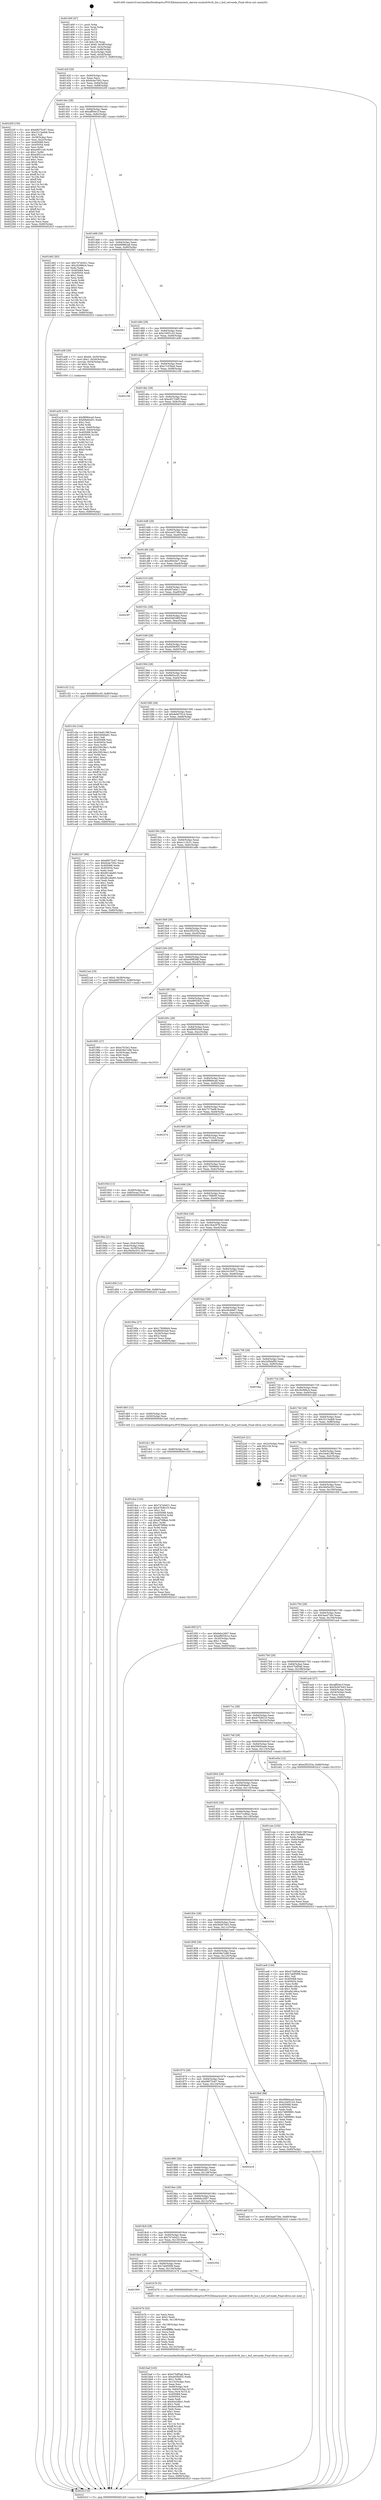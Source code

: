 digraph "0x401400" {
  label = "0x401400 (/mnt/c/Users/mathe/Desktop/tcc/POCII/binaries/extr_darwin-xnubsdvfsvfs_bio.c_buf_setvnode_Final-ollvm.out::main(0))"
  labelloc = "t"
  node[shape=record]

  Entry [label="",width=0.3,height=0.3,shape=circle,fillcolor=black,style=filled]
  "0x40142f" [label="{
     0x40142f [29]\l
     | [instrs]\l
     &nbsp;&nbsp;0x40142f \<+3\>: mov -0x80(%rbp),%eax\l
     &nbsp;&nbsp;0x401432 \<+2\>: mov %eax,%ecx\l
     &nbsp;&nbsp;0x401434 \<+6\>: sub $0x9cde7002,%ecx\l
     &nbsp;&nbsp;0x40143a \<+6\>: mov %eax,-0x84(%rbp)\l
     &nbsp;&nbsp;0x401440 \<+6\>: mov %ecx,-0x88(%rbp)\l
     &nbsp;&nbsp;0x401446 \<+6\>: je 000000000040220f \<main+0xe0f\>\l
  }"]
  "0x40220f" [label="{
     0x40220f [150]\l
     | [instrs]\l
     &nbsp;&nbsp;0x40220f \<+5\>: mov $0x68075c67,%eax\l
     &nbsp;&nbsp;0x402214 \<+5\>: mov $0x3213a4b8,%ecx\l
     &nbsp;&nbsp;0x402219 \<+2\>: mov $0x1,%dl\l
     &nbsp;&nbsp;0x40221b \<+3\>: mov -0x38(%rbp),%esi\l
     &nbsp;&nbsp;0x40221e \<+3\>: mov %esi,-0x2c(%rbp)\l
     &nbsp;&nbsp;0x402221 \<+7\>: mov 0x405068,%esi\l
     &nbsp;&nbsp;0x402228 \<+7\>: mov 0x405054,%edi\l
     &nbsp;&nbsp;0x40222f \<+3\>: mov %esi,%r8d\l
     &nbsp;&nbsp;0x402232 \<+7\>: add $0xa4f51ccb,%r8d\l
     &nbsp;&nbsp;0x402239 \<+4\>: sub $0x1,%r8d\l
     &nbsp;&nbsp;0x40223d \<+7\>: sub $0xa4f51ccb,%r8d\l
     &nbsp;&nbsp;0x402244 \<+4\>: imul %r8d,%esi\l
     &nbsp;&nbsp;0x402248 \<+3\>: and $0x1,%esi\l
     &nbsp;&nbsp;0x40224b \<+3\>: cmp $0x0,%esi\l
     &nbsp;&nbsp;0x40224e \<+4\>: sete %r9b\l
     &nbsp;&nbsp;0x402252 \<+3\>: cmp $0xa,%edi\l
     &nbsp;&nbsp;0x402255 \<+4\>: setl %r10b\l
     &nbsp;&nbsp;0x402259 \<+3\>: mov %r9b,%r11b\l
     &nbsp;&nbsp;0x40225c \<+4\>: xor $0xff,%r11b\l
     &nbsp;&nbsp;0x402260 \<+3\>: mov %r10b,%bl\l
     &nbsp;&nbsp;0x402263 \<+3\>: xor $0xff,%bl\l
     &nbsp;&nbsp;0x402266 \<+3\>: xor $0x0,%dl\l
     &nbsp;&nbsp;0x402269 \<+3\>: mov %r11b,%r14b\l
     &nbsp;&nbsp;0x40226c \<+4\>: and $0x0,%r14b\l
     &nbsp;&nbsp;0x402270 \<+3\>: and %dl,%r9b\l
     &nbsp;&nbsp;0x402273 \<+3\>: mov %bl,%r15b\l
     &nbsp;&nbsp;0x402276 \<+4\>: and $0x0,%r15b\l
     &nbsp;&nbsp;0x40227a \<+3\>: and %dl,%r10b\l
     &nbsp;&nbsp;0x40227d \<+3\>: or %r9b,%r14b\l
     &nbsp;&nbsp;0x402280 \<+3\>: or %r10b,%r15b\l
     &nbsp;&nbsp;0x402283 \<+3\>: xor %r15b,%r14b\l
     &nbsp;&nbsp;0x402286 \<+3\>: or %bl,%r11b\l
     &nbsp;&nbsp;0x402289 \<+4\>: xor $0xff,%r11b\l
     &nbsp;&nbsp;0x40228d \<+3\>: or $0x0,%dl\l
     &nbsp;&nbsp;0x402290 \<+3\>: and %dl,%r11b\l
     &nbsp;&nbsp;0x402293 \<+3\>: or %r11b,%r14b\l
     &nbsp;&nbsp;0x402296 \<+4\>: test $0x1,%r14b\l
     &nbsp;&nbsp;0x40229a \<+3\>: cmovne %ecx,%eax\l
     &nbsp;&nbsp;0x40229d \<+3\>: mov %eax,-0x80(%rbp)\l
     &nbsp;&nbsp;0x4022a0 \<+5\>: jmp 000000000040241f \<main+0x101f\>\l
  }"]
  "0x40144c" [label="{
     0x40144c [28]\l
     | [instrs]\l
     &nbsp;&nbsp;0x40144c \<+5\>: jmp 0000000000401451 \<main+0x51\>\l
     &nbsp;&nbsp;0x401451 \<+6\>: mov -0x84(%rbp),%eax\l
     &nbsp;&nbsp;0x401457 \<+5\>: sub $0xaff50e1f,%eax\l
     &nbsp;&nbsp;0x40145c \<+6\>: mov %eax,-0x8c(%rbp)\l
     &nbsp;&nbsp;0x401462 \<+6\>: je 0000000000401d62 \<main+0x962\>\l
  }"]
  Exit [label="",width=0.3,height=0.3,shape=circle,fillcolor=black,style=filled,peripheries=2]
  "0x401d62" [label="{
     0x401d62 [83]\l
     | [instrs]\l
     &nbsp;&nbsp;0x401d62 \<+5\>: mov $0x747e0421,%eax\l
     &nbsp;&nbsp;0x401d67 \<+5\>: mov $0x2fc996c4,%ecx\l
     &nbsp;&nbsp;0x401d6c \<+2\>: xor %edx,%edx\l
     &nbsp;&nbsp;0x401d6e \<+7\>: mov 0x405068,%esi\l
     &nbsp;&nbsp;0x401d75 \<+7\>: mov 0x405054,%edi\l
     &nbsp;&nbsp;0x401d7c \<+3\>: sub $0x1,%edx\l
     &nbsp;&nbsp;0x401d7f \<+3\>: mov %esi,%r8d\l
     &nbsp;&nbsp;0x401d82 \<+3\>: add %edx,%r8d\l
     &nbsp;&nbsp;0x401d85 \<+4\>: imul %r8d,%esi\l
     &nbsp;&nbsp;0x401d89 \<+3\>: and $0x1,%esi\l
     &nbsp;&nbsp;0x401d8c \<+3\>: cmp $0x0,%esi\l
     &nbsp;&nbsp;0x401d8f \<+4\>: sete %r9b\l
     &nbsp;&nbsp;0x401d93 \<+3\>: cmp $0xa,%edi\l
     &nbsp;&nbsp;0x401d96 \<+4\>: setl %r10b\l
     &nbsp;&nbsp;0x401d9a \<+3\>: mov %r9b,%r11b\l
     &nbsp;&nbsp;0x401d9d \<+3\>: and %r10b,%r11b\l
     &nbsp;&nbsp;0x401da0 \<+3\>: xor %r10b,%r9b\l
     &nbsp;&nbsp;0x401da3 \<+3\>: or %r9b,%r11b\l
     &nbsp;&nbsp;0x401da6 \<+4\>: test $0x1,%r11b\l
     &nbsp;&nbsp;0x401daa \<+3\>: cmovne %ecx,%eax\l
     &nbsp;&nbsp;0x401dad \<+3\>: mov %eax,-0x80(%rbp)\l
     &nbsp;&nbsp;0x401db0 \<+5\>: jmp 000000000040241f \<main+0x101f\>\l
  }"]
  "0x401468" [label="{
     0x401468 [28]\l
     | [instrs]\l
     &nbsp;&nbsp;0x401468 \<+5\>: jmp 000000000040146d \<main+0x6d\>\l
     &nbsp;&nbsp;0x40146d \<+6\>: mov -0x84(%rbp),%eax\l
     &nbsp;&nbsp;0x401473 \<+5\>: sub $0xb6986ca8,%eax\l
     &nbsp;&nbsp;0x401478 \<+6\>: mov %eax,-0x90(%rbp)\l
     &nbsp;&nbsp;0x40147e \<+6\>: je 00000000004020b1 \<main+0xcb1\>\l
  }"]
  "0x401dca" [label="{
     0x401dca [144]\l
     | [instrs]\l
     &nbsp;&nbsp;0x401dca \<+5\>: mov $0x747e0421,%esi\l
     &nbsp;&nbsp;0x401dcf \<+5\>: mov $0x47f28210,%eax\l
     &nbsp;&nbsp;0x401dd4 \<+2\>: mov $0x1,%cl\l
     &nbsp;&nbsp;0x401dd6 \<+7\>: mov 0x405068,%edx\l
     &nbsp;&nbsp;0x401ddd \<+8\>: mov 0x405054,%r8d\l
     &nbsp;&nbsp;0x401de5 \<+3\>: mov %edx,%r9d\l
     &nbsp;&nbsp;0x401de8 \<+7\>: sub $0x4f76f8eb,%r9d\l
     &nbsp;&nbsp;0x401def \<+4\>: sub $0x1,%r9d\l
     &nbsp;&nbsp;0x401df3 \<+7\>: add $0x4f76f8eb,%r9d\l
     &nbsp;&nbsp;0x401dfa \<+4\>: imul %r9d,%edx\l
     &nbsp;&nbsp;0x401dfe \<+3\>: and $0x1,%edx\l
     &nbsp;&nbsp;0x401e01 \<+3\>: cmp $0x0,%edx\l
     &nbsp;&nbsp;0x401e04 \<+4\>: sete %r10b\l
     &nbsp;&nbsp;0x401e08 \<+4\>: cmp $0xa,%r8d\l
     &nbsp;&nbsp;0x401e0c \<+4\>: setl %r11b\l
     &nbsp;&nbsp;0x401e10 \<+3\>: mov %r10b,%bl\l
     &nbsp;&nbsp;0x401e13 \<+3\>: xor $0xff,%bl\l
     &nbsp;&nbsp;0x401e16 \<+3\>: mov %r11b,%r14b\l
     &nbsp;&nbsp;0x401e19 \<+4\>: xor $0xff,%r14b\l
     &nbsp;&nbsp;0x401e1d \<+3\>: xor $0x1,%cl\l
     &nbsp;&nbsp;0x401e20 \<+3\>: mov %bl,%r15b\l
     &nbsp;&nbsp;0x401e23 \<+4\>: and $0xff,%r15b\l
     &nbsp;&nbsp;0x401e27 \<+3\>: and %cl,%r10b\l
     &nbsp;&nbsp;0x401e2a \<+3\>: mov %r14b,%r12b\l
     &nbsp;&nbsp;0x401e2d \<+4\>: and $0xff,%r12b\l
     &nbsp;&nbsp;0x401e31 \<+3\>: and %cl,%r11b\l
     &nbsp;&nbsp;0x401e34 \<+3\>: or %r10b,%r15b\l
     &nbsp;&nbsp;0x401e37 \<+3\>: or %r11b,%r12b\l
     &nbsp;&nbsp;0x401e3a \<+3\>: xor %r12b,%r15b\l
     &nbsp;&nbsp;0x401e3d \<+3\>: or %r14b,%bl\l
     &nbsp;&nbsp;0x401e40 \<+3\>: xor $0xff,%bl\l
     &nbsp;&nbsp;0x401e43 \<+3\>: or $0x1,%cl\l
     &nbsp;&nbsp;0x401e46 \<+2\>: and %cl,%bl\l
     &nbsp;&nbsp;0x401e48 \<+3\>: or %bl,%r15b\l
     &nbsp;&nbsp;0x401e4b \<+4\>: test $0x1,%r15b\l
     &nbsp;&nbsp;0x401e4f \<+3\>: cmovne %eax,%esi\l
     &nbsp;&nbsp;0x401e52 \<+3\>: mov %esi,-0x80(%rbp)\l
     &nbsp;&nbsp;0x401e55 \<+5\>: jmp 000000000040241f \<main+0x101f\>\l
  }"]
  "0x4020b1" [label="{
     0x4020b1\l
  }", style=dashed]
  "0x401484" [label="{
     0x401484 [28]\l
     | [instrs]\l
     &nbsp;&nbsp;0x401484 \<+5\>: jmp 0000000000401489 \<main+0x89\>\l
     &nbsp;&nbsp;0x401489 \<+6\>: mov -0x84(%rbp),%eax\l
     &nbsp;&nbsp;0x40148f \<+5\>: sub $0xc3405142,%eax\l
     &nbsp;&nbsp;0x401494 \<+6\>: mov %eax,-0x94(%rbp)\l
     &nbsp;&nbsp;0x40149a \<+6\>: je 0000000000401a08 \<main+0x608\>\l
  }"]
  "0x401dc1" [label="{
     0x401dc1 [9]\l
     | [instrs]\l
     &nbsp;&nbsp;0x401dc1 \<+4\>: mov -0x60(%rbp),%rdi\l
     &nbsp;&nbsp;0x401dc5 \<+5\>: call 0000000000401030 \<free@plt\>\l
     | [calls]\l
     &nbsp;&nbsp;0x401030 \{1\} (unknown)\l
  }"]
  "0x401a08" [label="{
     0x401a08 [30]\l
     | [instrs]\l
     &nbsp;&nbsp;0x401a08 \<+7\>: movl $0x64,-0x50(%rbp)\l
     &nbsp;&nbsp;0x401a0f \<+7\>: movl $0x1,-0x54(%rbp)\l
     &nbsp;&nbsp;0x401a16 \<+4\>: movslq -0x54(%rbp),%rax\l
     &nbsp;&nbsp;0x401a1a \<+4\>: shl $0x2,%rax\l
     &nbsp;&nbsp;0x401a1e \<+3\>: mov %rax,%rdi\l
     &nbsp;&nbsp;0x401a21 \<+5\>: call 0000000000401050 \<malloc@plt\>\l
     | [calls]\l
     &nbsp;&nbsp;0x401050 \{1\} (unknown)\l
  }"]
  "0x4014a0" [label="{
     0x4014a0 [28]\l
     | [instrs]\l
     &nbsp;&nbsp;0x4014a0 \<+5\>: jmp 00000000004014a5 \<main+0xa5\>\l
     &nbsp;&nbsp;0x4014a5 \<+6\>: mov -0x84(%rbp),%eax\l
     &nbsp;&nbsp;0x4014ab \<+5\>: sub $0xc7c53ba0,%eax\l
     &nbsp;&nbsp;0x4014b0 \<+6\>: mov %eax,-0x98(%rbp)\l
     &nbsp;&nbsp;0x4014b6 \<+6\>: je 0000000000402109 \<main+0xd09\>\l
  }"]
  "0x401baf" [label="{
     0x401baf [163]\l
     | [instrs]\l
     &nbsp;&nbsp;0x401baf \<+5\>: mov $0x475df5a6,%ecx\l
     &nbsp;&nbsp;0x401bb4 \<+5\>: mov $0xd458cf55,%edx\l
     &nbsp;&nbsp;0x401bb9 \<+3\>: mov $0x1,%r8b\l
     &nbsp;&nbsp;0x401bbc \<+6\>: mov -0x13c(%rbp),%esi\l
     &nbsp;&nbsp;0x401bc2 \<+3\>: imul %eax,%esi\l
     &nbsp;&nbsp;0x401bc5 \<+4\>: mov -0x60(%rbp),%r9\l
     &nbsp;&nbsp;0x401bc9 \<+4\>: movslq -0x64(%rbp),%r10\l
     &nbsp;&nbsp;0x401bcd \<+4\>: mov %esi,(%r9,%r10,4)\l
     &nbsp;&nbsp;0x401bd1 \<+7\>: mov 0x405068,%eax\l
     &nbsp;&nbsp;0x401bd8 \<+7\>: mov 0x405054,%esi\l
     &nbsp;&nbsp;0x401bdf \<+2\>: mov %eax,%edi\l
     &nbsp;&nbsp;0x401be1 \<+6\>: sub $0x9ce2d6a1,%edi\l
     &nbsp;&nbsp;0x401be7 \<+3\>: sub $0x1,%edi\l
     &nbsp;&nbsp;0x401bea \<+6\>: add $0x9ce2d6a1,%edi\l
     &nbsp;&nbsp;0x401bf0 \<+3\>: imul %edi,%eax\l
     &nbsp;&nbsp;0x401bf3 \<+3\>: and $0x1,%eax\l
     &nbsp;&nbsp;0x401bf6 \<+3\>: cmp $0x0,%eax\l
     &nbsp;&nbsp;0x401bf9 \<+4\>: sete %r11b\l
     &nbsp;&nbsp;0x401bfd \<+3\>: cmp $0xa,%esi\l
     &nbsp;&nbsp;0x401c00 \<+3\>: setl %bl\l
     &nbsp;&nbsp;0x401c03 \<+3\>: mov %r11b,%r14b\l
     &nbsp;&nbsp;0x401c06 \<+4\>: xor $0xff,%r14b\l
     &nbsp;&nbsp;0x401c0a \<+3\>: mov %bl,%r15b\l
     &nbsp;&nbsp;0x401c0d \<+4\>: xor $0xff,%r15b\l
     &nbsp;&nbsp;0x401c11 \<+4\>: xor $0x1,%r8b\l
     &nbsp;&nbsp;0x401c15 \<+3\>: mov %r14b,%r12b\l
     &nbsp;&nbsp;0x401c18 \<+4\>: and $0xff,%r12b\l
     &nbsp;&nbsp;0x401c1c \<+3\>: and %r8b,%r11b\l
     &nbsp;&nbsp;0x401c1f \<+3\>: mov %r15b,%r13b\l
     &nbsp;&nbsp;0x401c22 \<+4\>: and $0xff,%r13b\l
     &nbsp;&nbsp;0x401c26 \<+3\>: and %r8b,%bl\l
     &nbsp;&nbsp;0x401c29 \<+3\>: or %r11b,%r12b\l
     &nbsp;&nbsp;0x401c2c \<+3\>: or %bl,%r13b\l
     &nbsp;&nbsp;0x401c2f \<+3\>: xor %r13b,%r12b\l
     &nbsp;&nbsp;0x401c32 \<+3\>: or %r15b,%r14b\l
     &nbsp;&nbsp;0x401c35 \<+4\>: xor $0xff,%r14b\l
     &nbsp;&nbsp;0x401c39 \<+4\>: or $0x1,%r8b\l
     &nbsp;&nbsp;0x401c3d \<+3\>: and %r8b,%r14b\l
     &nbsp;&nbsp;0x401c40 \<+3\>: or %r14b,%r12b\l
     &nbsp;&nbsp;0x401c43 \<+4\>: test $0x1,%r12b\l
     &nbsp;&nbsp;0x401c47 \<+3\>: cmovne %edx,%ecx\l
     &nbsp;&nbsp;0x401c4a \<+3\>: mov %ecx,-0x80(%rbp)\l
     &nbsp;&nbsp;0x401c4d \<+5\>: jmp 000000000040241f \<main+0x101f\>\l
  }"]
  "0x402109" [label="{
     0x402109\l
  }", style=dashed]
  "0x4014bc" [label="{
     0x4014bc [28]\l
     | [instrs]\l
     &nbsp;&nbsp;0x4014bc \<+5\>: jmp 00000000004014c1 \<main+0xc1\>\l
     &nbsp;&nbsp;0x4014c1 \<+6\>: mov -0x84(%rbp),%eax\l
     &nbsp;&nbsp;0x4014c7 \<+5\>: sub $0xc82724f5,%eax\l
     &nbsp;&nbsp;0x4014cc \<+6\>: mov %eax,-0x9c(%rbp)\l
     &nbsp;&nbsp;0x4014d2 \<+6\>: je 0000000000401e66 \<main+0xa66\>\l
  }"]
  "0x401b7b" [label="{
     0x401b7b [52]\l
     | [instrs]\l
     &nbsp;&nbsp;0x401b7b \<+2\>: xor %ecx,%ecx\l
     &nbsp;&nbsp;0x401b7d \<+5\>: mov $0x2,%edx\l
     &nbsp;&nbsp;0x401b82 \<+6\>: mov %edx,-0x138(%rbp)\l
     &nbsp;&nbsp;0x401b88 \<+1\>: cltd\l
     &nbsp;&nbsp;0x401b89 \<+6\>: mov -0x138(%rbp),%esi\l
     &nbsp;&nbsp;0x401b8f \<+2\>: idiv %esi\l
     &nbsp;&nbsp;0x401b91 \<+6\>: imul $0xfffffffe,%edx,%edx\l
     &nbsp;&nbsp;0x401b97 \<+2\>: mov %ecx,%edi\l
     &nbsp;&nbsp;0x401b99 \<+2\>: sub %edx,%edi\l
     &nbsp;&nbsp;0x401b9b \<+2\>: mov %ecx,%edx\l
     &nbsp;&nbsp;0x401b9d \<+3\>: sub $0x1,%edx\l
     &nbsp;&nbsp;0x401ba0 \<+2\>: add %edx,%edi\l
     &nbsp;&nbsp;0x401ba2 \<+2\>: sub %edi,%ecx\l
     &nbsp;&nbsp;0x401ba4 \<+6\>: mov %ecx,-0x13c(%rbp)\l
     &nbsp;&nbsp;0x401baa \<+5\>: call 0000000000401160 \<next_i\>\l
     | [calls]\l
     &nbsp;&nbsp;0x401160 \{1\} (/mnt/c/Users/mathe/Desktop/tcc/POCII/binaries/extr_darwin-xnubsdvfsvfs_bio.c_buf_setvnode_Final-ollvm.out::next_i)\l
  }"]
  "0x401e66" [label="{
     0x401e66\l
  }", style=dashed]
  "0x4014d8" [label="{
     0x4014d8 [28]\l
     | [instrs]\l
     &nbsp;&nbsp;0x4014d8 \<+5\>: jmp 00000000004014dd \<main+0xdd\>\l
     &nbsp;&nbsp;0x4014dd \<+6\>: mov -0x84(%rbp),%eax\l
     &nbsp;&nbsp;0x4014e3 \<+5\>: sub $0xcae5736e,%eax\l
     &nbsp;&nbsp;0x4014e8 \<+6\>: mov %eax,-0xa0(%rbp)\l
     &nbsp;&nbsp;0x4014ee \<+6\>: je 0000000000401f3c \<main+0xb3c\>\l
  }"]
  "0x401900" [label="{
     0x401900\l
  }", style=dashed]
  "0x401f3c" [label="{
     0x401f3c\l
  }", style=dashed]
  "0x4014f4" [label="{
     0x4014f4 [28]\l
     | [instrs]\l
     &nbsp;&nbsp;0x4014f4 \<+5\>: jmp 00000000004014f9 \<main+0xf9\>\l
     &nbsp;&nbsp;0x4014f9 \<+6\>: mov -0x84(%rbp),%eax\l
     &nbsp;&nbsp;0x4014ff \<+5\>: sub $0xcf0d34c7,%eax\l
     &nbsp;&nbsp;0x401504 \<+6\>: mov %eax,-0xa4(%rbp)\l
     &nbsp;&nbsp;0x40150a \<+6\>: je 0000000000401eb6 \<main+0xab6\>\l
  }"]
  "0x401b76" [label="{
     0x401b76 [5]\l
     | [instrs]\l
     &nbsp;&nbsp;0x401b76 \<+5\>: call 0000000000401160 \<next_i\>\l
     | [calls]\l
     &nbsp;&nbsp;0x401160 \{1\} (/mnt/c/Users/mathe/Desktop/tcc/POCII/binaries/extr_darwin-xnubsdvfsvfs_bio.c_buf_setvnode_Final-ollvm.out::next_i)\l
  }"]
  "0x401eb6" [label="{
     0x401eb6\l
  }", style=dashed]
  "0x401510" [label="{
     0x401510 [28]\l
     | [instrs]\l
     &nbsp;&nbsp;0x401510 \<+5\>: jmp 0000000000401515 \<main+0x115\>\l
     &nbsp;&nbsp;0x401515 \<+6\>: mov -0x84(%rbp),%eax\l
     &nbsp;&nbsp;0x40151b \<+5\>: sub $0xd07a0a11,%eax\l
     &nbsp;&nbsp;0x401520 \<+6\>: mov %eax,-0xa8(%rbp)\l
     &nbsp;&nbsp;0x401526 \<+6\>: je 00000000004023f7 \<main+0xff7\>\l
  }"]
  "0x4018e4" [label="{
     0x4018e4 [28]\l
     | [instrs]\l
     &nbsp;&nbsp;0x4018e4 \<+5\>: jmp 00000000004018e9 \<main+0x4e9\>\l
     &nbsp;&nbsp;0x4018e9 \<+6\>: mov -0x84(%rbp),%eax\l
     &nbsp;&nbsp;0x4018ef \<+5\>: sub $0x7ab95f08,%eax\l
     &nbsp;&nbsp;0x4018f4 \<+6\>: mov %eax,-0x134(%rbp)\l
     &nbsp;&nbsp;0x4018fa \<+6\>: je 0000000000401b76 \<main+0x776\>\l
  }"]
  "0x4023f7" [label="{
     0x4023f7\l
  }", style=dashed]
  "0x40152c" [label="{
     0x40152c [28]\l
     | [instrs]\l
     &nbsp;&nbsp;0x40152c \<+5\>: jmp 0000000000401531 \<main+0x131\>\l
     &nbsp;&nbsp;0x401531 \<+6\>: mov -0x84(%rbp),%eax\l
     &nbsp;&nbsp;0x401537 \<+5\>: sub $0xd3d0280f,%eax\l
     &nbsp;&nbsp;0x40153c \<+6\>: mov %eax,-0xac(%rbp)\l
     &nbsp;&nbsp;0x401542 \<+6\>: je 00000000004023d8 \<main+0xfd8\>\l
  }"]
  "0x40235d" [label="{
     0x40235d\l
  }", style=dashed]
  "0x4023d8" [label="{
     0x4023d8\l
  }", style=dashed]
  "0x401548" [label="{
     0x401548 [28]\l
     | [instrs]\l
     &nbsp;&nbsp;0x401548 \<+5\>: jmp 000000000040154d \<main+0x14d\>\l
     &nbsp;&nbsp;0x40154d \<+6\>: mov -0x84(%rbp),%eax\l
     &nbsp;&nbsp;0x401553 \<+5\>: sub $0xd458cf55,%eax\l
     &nbsp;&nbsp;0x401558 \<+6\>: mov %eax,-0xb0(%rbp)\l
     &nbsp;&nbsp;0x40155e \<+6\>: je 0000000000401c52 \<main+0x852\>\l
  }"]
  "0x4018c8" [label="{
     0x4018c8 [28]\l
     | [instrs]\l
     &nbsp;&nbsp;0x4018c8 \<+5\>: jmp 00000000004018cd \<main+0x4cd\>\l
     &nbsp;&nbsp;0x4018cd \<+6\>: mov -0x84(%rbp),%eax\l
     &nbsp;&nbsp;0x4018d3 \<+5\>: sub $0x747e0421,%eax\l
     &nbsp;&nbsp;0x4018d8 \<+6\>: mov %eax,-0x130(%rbp)\l
     &nbsp;&nbsp;0x4018de \<+6\>: je 000000000040235d \<main+0xf5d\>\l
  }"]
  "0x401c52" [label="{
     0x401c52 [12]\l
     | [instrs]\l
     &nbsp;&nbsp;0x401c52 \<+7\>: movl $0xd8d5cc45,-0x80(%rbp)\l
     &nbsp;&nbsp;0x401c59 \<+5\>: jmp 000000000040241f \<main+0x101f\>\l
  }"]
  "0x401564" [label="{
     0x401564 [28]\l
     | [instrs]\l
     &nbsp;&nbsp;0x401564 \<+5\>: jmp 0000000000401569 \<main+0x169\>\l
     &nbsp;&nbsp;0x401569 \<+6\>: mov -0x84(%rbp),%eax\l
     &nbsp;&nbsp;0x40156f \<+5\>: sub $0xd8d5cc45,%eax\l
     &nbsp;&nbsp;0x401574 \<+6\>: mov %eax,-0xb4(%rbp)\l
     &nbsp;&nbsp;0x40157a \<+6\>: je 0000000000401c5e \<main+0x85e\>\l
  }"]
  "0x40197a" [label="{
     0x40197a\l
  }", style=dashed]
  "0x401c5e" [label="{
     0x401c5e [144]\l
     | [instrs]\l
     &nbsp;&nbsp;0x401c5e \<+5\>: mov $0x34e8138f,%eax\l
     &nbsp;&nbsp;0x401c63 \<+5\>: mov $0x54946a61,%ecx\l
     &nbsp;&nbsp;0x401c68 \<+2\>: mov $0x1,%dl\l
     &nbsp;&nbsp;0x401c6a \<+7\>: mov 0x405068,%esi\l
     &nbsp;&nbsp;0x401c71 \<+7\>: mov 0x405054,%edi\l
     &nbsp;&nbsp;0x401c78 \<+3\>: mov %esi,%r8d\l
     &nbsp;&nbsp;0x401c7b \<+7\>: sub $0x35819ec1,%r8d\l
     &nbsp;&nbsp;0x401c82 \<+4\>: sub $0x1,%r8d\l
     &nbsp;&nbsp;0x401c86 \<+7\>: add $0x35819ec1,%r8d\l
     &nbsp;&nbsp;0x401c8d \<+4\>: imul %r8d,%esi\l
     &nbsp;&nbsp;0x401c91 \<+3\>: and $0x1,%esi\l
     &nbsp;&nbsp;0x401c94 \<+3\>: cmp $0x0,%esi\l
     &nbsp;&nbsp;0x401c97 \<+4\>: sete %r9b\l
     &nbsp;&nbsp;0x401c9b \<+3\>: cmp $0xa,%edi\l
     &nbsp;&nbsp;0x401c9e \<+4\>: setl %r10b\l
     &nbsp;&nbsp;0x401ca2 \<+3\>: mov %r9b,%r11b\l
     &nbsp;&nbsp;0x401ca5 \<+4\>: xor $0xff,%r11b\l
     &nbsp;&nbsp;0x401ca9 \<+3\>: mov %r10b,%bl\l
     &nbsp;&nbsp;0x401cac \<+3\>: xor $0xff,%bl\l
     &nbsp;&nbsp;0x401caf \<+3\>: xor $0x1,%dl\l
     &nbsp;&nbsp;0x401cb2 \<+3\>: mov %r11b,%r14b\l
     &nbsp;&nbsp;0x401cb5 \<+4\>: and $0xff,%r14b\l
     &nbsp;&nbsp;0x401cb9 \<+3\>: and %dl,%r9b\l
     &nbsp;&nbsp;0x401cbc \<+3\>: mov %bl,%r15b\l
     &nbsp;&nbsp;0x401cbf \<+4\>: and $0xff,%r15b\l
     &nbsp;&nbsp;0x401cc3 \<+3\>: and %dl,%r10b\l
     &nbsp;&nbsp;0x401cc6 \<+3\>: or %r9b,%r14b\l
     &nbsp;&nbsp;0x401cc9 \<+3\>: or %r10b,%r15b\l
     &nbsp;&nbsp;0x401ccc \<+3\>: xor %r15b,%r14b\l
     &nbsp;&nbsp;0x401ccf \<+3\>: or %bl,%r11b\l
     &nbsp;&nbsp;0x401cd2 \<+4\>: xor $0xff,%r11b\l
     &nbsp;&nbsp;0x401cd6 \<+3\>: or $0x1,%dl\l
     &nbsp;&nbsp;0x401cd9 \<+3\>: and %dl,%r11b\l
     &nbsp;&nbsp;0x401cdc \<+3\>: or %r11b,%r14b\l
     &nbsp;&nbsp;0x401cdf \<+4\>: test $0x1,%r14b\l
     &nbsp;&nbsp;0x401ce3 \<+3\>: cmovne %ecx,%eax\l
     &nbsp;&nbsp;0x401ce6 \<+3\>: mov %eax,-0x80(%rbp)\l
     &nbsp;&nbsp;0x401ce9 \<+5\>: jmp 000000000040241f \<main+0x101f\>\l
  }"]
  "0x401580" [label="{
     0x401580 [28]\l
     | [instrs]\l
     &nbsp;&nbsp;0x401580 \<+5\>: jmp 0000000000401585 \<main+0x185\>\l
     &nbsp;&nbsp;0x401585 \<+6\>: mov -0x84(%rbp),%eax\l
     &nbsp;&nbsp;0x40158b \<+5\>: sub $0xde60781d,%eax\l
     &nbsp;&nbsp;0x401590 \<+6\>: mov %eax,-0xb8(%rbp)\l
     &nbsp;&nbsp;0x401596 \<+6\>: je 00000000004021b7 \<main+0xdb7\>\l
  }"]
  "0x4018ac" [label="{
     0x4018ac [28]\l
     | [instrs]\l
     &nbsp;&nbsp;0x4018ac \<+5\>: jmp 00000000004018b1 \<main+0x4b1\>\l
     &nbsp;&nbsp;0x4018b1 \<+6\>: mov -0x84(%rbp),%eax\l
     &nbsp;&nbsp;0x4018b7 \<+5\>: sub $0x6ebc2607,%eax\l
     &nbsp;&nbsp;0x4018bc \<+6\>: mov %eax,-0x12c(%rbp)\l
     &nbsp;&nbsp;0x4018c2 \<+6\>: je 000000000040197a \<main+0x57a\>\l
  }"]
  "0x4021b7" [label="{
     0x4021b7 [88]\l
     | [instrs]\l
     &nbsp;&nbsp;0x4021b7 \<+5\>: mov $0x68075c67,%eax\l
     &nbsp;&nbsp;0x4021bc \<+5\>: mov $0x9cde7002,%ecx\l
     &nbsp;&nbsp;0x4021c1 \<+7\>: mov 0x405068,%edx\l
     &nbsp;&nbsp;0x4021c8 \<+7\>: mov 0x405054,%esi\l
     &nbsp;&nbsp;0x4021cf \<+2\>: mov %edx,%edi\l
     &nbsp;&nbsp;0x4021d1 \<+6\>: add $0xd61abe65,%edi\l
     &nbsp;&nbsp;0x4021d7 \<+3\>: sub $0x1,%edi\l
     &nbsp;&nbsp;0x4021da \<+6\>: sub $0xd61abe65,%edi\l
     &nbsp;&nbsp;0x4021e0 \<+3\>: imul %edi,%edx\l
     &nbsp;&nbsp;0x4021e3 \<+3\>: and $0x1,%edx\l
     &nbsp;&nbsp;0x4021e6 \<+3\>: cmp $0x0,%edx\l
     &nbsp;&nbsp;0x4021e9 \<+4\>: sete %r8b\l
     &nbsp;&nbsp;0x4021ed \<+3\>: cmp $0xa,%esi\l
     &nbsp;&nbsp;0x4021f0 \<+4\>: setl %r9b\l
     &nbsp;&nbsp;0x4021f4 \<+3\>: mov %r8b,%r10b\l
     &nbsp;&nbsp;0x4021f7 \<+3\>: and %r9b,%r10b\l
     &nbsp;&nbsp;0x4021fa \<+3\>: xor %r9b,%r8b\l
     &nbsp;&nbsp;0x4021fd \<+3\>: or %r8b,%r10b\l
     &nbsp;&nbsp;0x402200 \<+4\>: test $0x1,%r10b\l
     &nbsp;&nbsp;0x402204 \<+3\>: cmovne %ecx,%eax\l
     &nbsp;&nbsp;0x402207 \<+3\>: mov %eax,-0x80(%rbp)\l
     &nbsp;&nbsp;0x40220a \<+5\>: jmp 000000000040241f \<main+0x101f\>\l
  }"]
  "0x40159c" [label="{
     0x40159c [28]\l
     | [instrs]\l
     &nbsp;&nbsp;0x40159c \<+5\>: jmp 00000000004015a1 \<main+0x1a1\>\l
     &nbsp;&nbsp;0x4015a1 \<+6\>: mov -0x84(%rbp),%eax\l
     &nbsp;&nbsp;0x4015a7 \<+5\>: sub $0xe111fc21,%eax\l
     &nbsp;&nbsp;0x4015ac \<+6\>: mov %eax,-0xbc(%rbp)\l
     &nbsp;&nbsp;0x4015b2 \<+6\>: je 0000000000401e9b \<main+0xa9b\>\l
  }"]
  "0x401abf" [label="{
     0x401abf [12]\l
     | [instrs]\l
     &nbsp;&nbsp;0x401abf \<+7\>: movl $0x3aa473dc,-0x80(%rbp)\l
     &nbsp;&nbsp;0x401ac6 \<+5\>: jmp 000000000040241f \<main+0x101f\>\l
  }"]
  "0x401e9b" [label="{
     0x401e9b\l
  }", style=dashed]
  "0x4015b8" [label="{
     0x4015b8 [28]\l
     | [instrs]\l
     &nbsp;&nbsp;0x4015b8 \<+5\>: jmp 00000000004015bd \<main+0x1bd\>\l
     &nbsp;&nbsp;0x4015bd \<+6\>: mov -0x84(%rbp),%eax\l
     &nbsp;&nbsp;0x4015c3 \<+5\>: sub $0xe2f5253a,%eax\l
     &nbsp;&nbsp;0x4015c8 \<+6\>: mov %eax,-0xc0(%rbp)\l
     &nbsp;&nbsp;0x4015ce \<+6\>: je 00000000004021a4 \<main+0xda4\>\l
  }"]
  "0x401890" [label="{
     0x401890 [28]\l
     | [instrs]\l
     &nbsp;&nbsp;0x401890 \<+5\>: jmp 0000000000401895 \<main+0x495\>\l
     &nbsp;&nbsp;0x401895 \<+6\>: mov -0x84(%rbp),%eax\l
     &nbsp;&nbsp;0x40189b \<+5\>: sub $0x69e6e401,%eax\l
     &nbsp;&nbsp;0x4018a0 \<+6\>: mov %eax,-0x128(%rbp)\l
     &nbsp;&nbsp;0x4018a6 \<+6\>: je 0000000000401abf \<main+0x6bf\>\l
  }"]
  "0x4021a4" [label="{
     0x4021a4 [19]\l
     | [instrs]\l
     &nbsp;&nbsp;0x4021a4 \<+7\>: movl $0x0,-0x38(%rbp)\l
     &nbsp;&nbsp;0x4021ab \<+7\>: movl $0xde60781d,-0x80(%rbp)\l
     &nbsp;&nbsp;0x4021b2 \<+5\>: jmp 000000000040241f \<main+0x101f\>\l
  }"]
  "0x4015d4" [label="{
     0x4015d4 [28]\l
     | [instrs]\l
     &nbsp;&nbsp;0x4015d4 \<+5\>: jmp 00000000004015d9 \<main+0x1d9\>\l
     &nbsp;&nbsp;0x4015d9 \<+6\>: mov -0x84(%rbp),%eax\l
     &nbsp;&nbsp;0x4015df \<+5\>: sub $0xe49f6388,%eax\l
     &nbsp;&nbsp;0x4015e4 \<+6\>: mov %eax,-0xc4(%rbp)\l
     &nbsp;&nbsp;0x4015ea \<+6\>: je 0000000000402193 \<main+0xd93\>\l
  }"]
  "0x402418" [label="{
     0x402418\l
  }", style=dashed]
  "0x402193" [label="{
     0x402193\l
  }", style=dashed]
  "0x4015f0" [label="{
     0x4015f0 [28]\l
     | [instrs]\l
     &nbsp;&nbsp;0x4015f0 \<+5\>: jmp 00000000004015f5 \<main+0x1f5\>\l
     &nbsp;&nbsp;0x4015f5 \<+6\>: mov -0x84(%rbp),%eax\l
     &nbsp;&nbsp;0x4015fb \<+5\>: sub $0xe8953b1e,%eax\l
     &nbsp;&nbsp;0x401600 \<+6\>: mov %eax,-0xc8(%rbp)\l
     &nbsp;&nbsp;0x401606 \<+6\>: je 0000000000401995 \<main+0x595\>\l
  }"]
  "0x401a26" [label="{
     0x401a26 [153]\l
     | [instrs]\l
     &nbsp;&nbsp;0x401a26 \<+5\>: mov $0xf9984ca0,%ecx\l
     &nbsp;&nbsp;0x401a2b \<+5\>: mov $0x69e6e401,%edx\l
     &nbsp;&nbsp;0x401a30 \<+3\>: mov $0x1,%sil\l
     &nbsp;&nbsp;0x401a33 \<+3\>: xor %r8d,%r8d\l
     &nbsp;&nbsp;0x401a36 \<+4\>: mov %rax,-0x60(%rbp)\l
     &nbsp;&nbsp;0x401a3a \<+7\>: movl $0x0,-0x64(%rbp)\l
     &nbsp;&nbsp;0x401a41 \<+8\>: mov 0x405068,%r9d\l
     &nbsp;&nbsp;0x401a49 \<+8\>: mov 0x405054,%r10d\l
     &nbsp;&nbsp;0x401a51 \<+4\>: sub $0x1,%r8d\l
     &nbsp;&nbsp;0x401a55 \<+3\>: mov %r9d,%r11d\l
     &nbsp;&nbsp;0x401a58 \<+3\>: add %r8d,%r11d\l
     &nbsp;&nbsp;0x401a5b \<+4\>: imul %r11d,%r9d\l
     &nbsp;&nbsp;0x401a5f \<+4\>: and $0x1,%r9d\l
     &nbsp;&nbsp;0x401a63 \<+4\>: cmp $0x0,%r9d\l
     &nbsp;&nbsp;0x401a67 \<+3\>: sete %bl\l
     &nbsp;&nbsp;0x401a6a \<+4\>: cmp $0xa,%r10d\l
     &nbsp;&nbsp;0x401a6e \<+4\>: setl %r14b\l
     &nbsp;&nbsp;0x401a72 \<+3\>: mov %bl,%r15b\l
     &nbsp;&nbsp;0x401a75 \<+4\>: xor $0xff,%r15b\l
     &nbsp;&nbsp;0x401a79 \<+3\>: mov %r14b,%r12b\l
     &nbsp;&nbsp;0x401a7c \<+4\>: xor $0xff,%r12b\l
     &nbsp;&nbsp;0x401a80 \<+4\>: xor $0x0,%sil\l
     &nbsp;&nbsp;0x401a84 \<+3\>: mov %r15b,%r13b\l
     &nbsp;&nbsp;0x401a87 \<+4\>: and $0x0,%r13b\l
     &nbsp;&nbsp;0x401a8b \<+3\>: and %sil,%bl\l
     &nbsp;&nbsp;0x401a8e \<+3\>: mov %r12b,%al\l
     &nbsp;&nbsp;0x401a91 \<+2\>: and $0x0,%al\l
     &nbsp;&nbsp;0x401a93 \<+3\>: and %sil,%r14b\l
     &nbsp;&nbsp;0x401a96 \<+3\>: or %bl,%r13b\l
     &nbsp;&nbsp;0x401a99 \<+3\>: or %r14b,%al\l
     &nbsp;&nbsp;0x401a9c \<+3\>: xor %al,%r13b\l
     &nbsp;&nbsp;0x401a9f \<+3\>: or %r12b,%r15b\l
     &nbsp;&nbsp;0x401aa2 \<+4\>: xor $0xff,%r15b\l
     &nbsp;&nbsp;0x401aa6 \<+4\>: or $0x0,%sil\l
     &nbsp;&nbsp;0x401aaa \<+3\>: and %sil,%r15b\l
     &nbsp;&nbsp;0x401aad \<+3\>: or %r15b,%r13b\l
     &nbsp;&nbsp;0x401ab0 \<+4\>: test $0x1,%r13b\l
     &nbsp;&nbsp;0x401ab4 \<+3\>: cmovne %edx,%ecx\l
     &nbsp;&nbsp;0x401ab7 \<+3\>: mov %ecx,-0x80(%rbp)\l
     &nbsp;&nbsp;0x401aba \<+5\>: jmp 000000000040241f \<main+0x101f\>\l
  }"]
  "0x401995" [label="{
     0x401995 [27]\l
     | [instrs]\l
     &nbsp;&nbsp;0x401995 \<+5\>: mov $0xe701fe2,%eax\l
     &nbsp;&nbsp;0x40199a \<+5\>: mov $0x636e7a98,%ecx\l
     &nbsp;&nbsp;0x40199f \<+3\>: mov -0x30(%rbp),%edx\l
     &nbsp;&nbsp;0x4019a2 \<+3\>: cmp $0x0,%edx\l
     &nbsp;&nbsp;0x4019a5 \<+3\>: cmove %ecx,%eax\l
     &nbsp;&nbsp;0x4019a8 \<+3\>: mov %eax,-0x80(%rbp)\l
     &nbsp;&nbsp;0x4019ab \<+5\>: jmp 000000000040241f \<main+0x101f\>\l
  }"]
  "0x40160c" [label="{
     0x40160c [28]\l
     | [instrs]\l
     &nbsp;&nbsp;0x40160c \<+5\>: jmp 0000000000401611 \<main+0x211\>\l
     &nbsp;&nbsp;0x401611 \<+6\>: mov -0x84(%rbp),%eax\l
     &nbsp;&nbsp;0x401617 \<+5\>: sub $0xf90835a9,%eax\l
     &nbsp;&nbsp;0x40161c \<+6\>: mov %eax,-0xcc(%rbp)\l
     &nbsp;&nbsp;0x401622 \<+6\>: je 0000000000401925 \<main+0x525\>\l
  }"]
  "0x401874" [label="{
     0x401874 [28]\l
     | [instrs]\l
     &nbsp;&nbsp;0x401874 \<+5\>: jmp 0000000000401879 \<main+0x479\>\l
     &nbsp;&nbsp;0x401879 \<+6\>: mov -0x84(%rbp),%eax\l
     &nbsp;&nbsp;0x40187f \<+5\>: sub $0x68075c67,%eax\l
     &nbsp;&nbsp;0x401884 \<+6\>: mov %eax,-0x124(%rbp)\l
     &nbsp;&nbsp;0x40188a \<+6\>: je 0000000000402418 \<main+0x1018\>\l
  }"]
  "0x401925" [label="{
     0x401925\l
  }", style=dashed]
  "0x401628" [label="{
     0x401628 [28]\l
     | [instrs]\l
     &nbsp;&nbsp;0x401628 \<+5\>: jmp 000000000040162d \<main+0x22d\>\l
     &nbsp;&nbsp;0x40162d \<+6\>: mov -0x84(%rbp),%eax\l
     &nbsp;&nbsp;0x401633 \<+5\>: sub $0xf9984ca0,%eax\l
     &nbsp;&nbsp;0x401638 \<+6\>: mov %eax,-0xd0(%rbp)\l
     &nbsp;&nbsp;0x40163e \<+6\>: je 00000000004022ba \<main+0xeba\>\l
  }"]
  "0x4019b0" [label="{
     0x4019b0 [88]\l
     | [instrs]\l
     &nbsp;&nbsp;0x4019b0 \<+5\>: mov $0xf9984ca0,%eax\l
     &nbsp;&nbsp;0x4019b5 \<+5\>: mov $0xc3405142,%ecx\l
     &nbsp;&nbsp;0x4019ba \<+7\>: mov 0x405068,%edx\l
     &nbsp;&nbsp;0x4019c1 \<+7\>: mov 0x405054,%esi\l
     &nbsp;&nbsp;0x4019c8 \<+2\>: mov %edx,%edi\l
     &nbsp;&nbsp;0x4019ca \<+6\>: sub $0x74899991,%edi\l
     &nbsp;&nbsp;0x4019d0 \<+3\>: sub $0x1,%edi\l
     &nbsp;&nbsp;0x4019d3 \<+6\>: add $0x74899991,%edi\l
     &nbsp;&nbsp;0x4019d9 \<+3\>: imul %edi,%edx\l
     &nbsp;&nbsp;0x4019dc \<+3\>: and $0x1,%edx\l
     &nbsp;&nbsp;0x4019df \<+3\>: cmp $0x0,%edx\l
     &nbsp;&nbsp;0x4019e2 \<+4\>: sete %r8b\l
     &nbsp;&nbsp;0x4019e6 \<+3\>: cmp $0xa,%esi\l
     &nbsp;&nbsp;0x4019e9 \<+4\>: setl %r9b\l
     &nbsp;&nbsp;0x4019ed \<+3\>: mov %r8b,%r10b\l
     &nbsp;&nbsp;0x4019f0 \<+3\>: and %r9b,%r10b\l
     &nbsp;&nbsp;0x4019f3 \<+3\>: xor %r9b,%r8b\l
     &nbsp;&nbsp;0x4019f6 \<+3\>: or %r8b,%r10b\l
     &nbsp;&nbsp;0x4019f9 \<+4\>: test $0x1,%r10b\l
     &nbsp;&nbsp;0x4019fd \<+3\>: cmovne %ecx,%eax\l
     &nbsp;&nbsp;0x401a00 \<+3\>: mov %eax,-0x80(%rbp)\l
     &nbsp;&nbsp;0x401a03 \<+5\>: jmp 000000000040241f \<main+0x101f\>\l
  }"]
  "0x4022ba" [label="{
     0x4022ba\l
  }", style=dashed]
  "0x401644" [label="{
     0x401644 [28]\l
     | [instrs]\l
     &nbsp;&nbsp;0x401644 \<+5\>: jmp 0000000000401649 \<main+0x249\>\l
     &nbsp;&nbsp;0x401649 \<+6\>: mov -0x84(%rbp),%eax\l
     &nbsp;&nbsp;0x40164f \<+5\>: sub $0x7275a68,%eax\l
     &nbsp;&nbsp;0x401654 \<+6\>: mov %eax,-0xd4(%rbp)\l
     &nbsp;&nbsp;0x40165a \<+6\>: je 000000000040237e \<main+0xf7e\>\l
  }"]
  "0x401858" [label="{
     0x401858 [28]\l
     | [instrs]\l
     &nbsp;&nbsp;0x401858 \<+5\>: jmp 000000000040185d \<main+0x45d\>\l
     &nbsp;&nbsp;0x40185d \<+6\>: mov -0x84(%rbp),%eax\l
     &nbsp;&nbsp;0x401863 \<+5\>: sub $0x636e7a98,%eax\l
     &nbsp;&nbsp;0x401868 \<+6\>: mov %eax,-0x120(%rbp)\l
     &nbsp;&nbsp;0x40186e \<+6\>: je 00000000004019b0 \<main+0x5b0\>\l
  }"]
  "0x40237e" [label="{
     0x40237e\l
  }", style=dashed]
  "0x401660" [label="{
     0x401660 [28]\l
     | [instrs]\l
     &nbsp;&nbsp;0x401660 \<+5\>: jmp 0000000000401665 \<main+0x265\>\l
     &nbsp;&nbsp;0x401665 \<+6\>: mov -0x84(%rbp),%eax\l
     &nbsp;&nbsp;0x40166b \<+5\>: sub $0xe701fe2,%eax\l
     &nbsp;&nbsp;0x401670 \<+6\>: mov %eax,-0xd8(%rbp)\l
     &nbsp;&nbsp;0x401676 \<+6\>: je 0000000000402187 \<main+0xd87\>\l
  }"]
  "0x401ae6" [label="{
     0x401ae6 [144]\l
     | [instrs]\l
     &nbsp;&nbsp;0x401ae6 \<+5\>: mov $0x475df5a6,%eax\l
     &nbsp;&nbsp;0x401aeb \<+5\>: mov $0x7ab95f08,%ecx\l
     &nbsp;&nbsp;0x401af0 \<+2\>: mov $0x1,%dl\l
     &nbsp;&nbsp;0x401af2 \<+7\>: mov 0x405068,%esi\l
     &nbsp;&nbsp;0x401af9 \<+7\>: mov 0x405054,%edi\l
     &nbsp;&nbsp;0x401b00 \<+3\>: mov %esi,%r8d\l
     &nbsp;&nbsp;0x401b03 \<+7\>: add $0xafa148ca,%r8d\l
     &nbsp;&nbsp;0x401b0a \<+4\>: sub $0x1,%r8d\l
     &nbsp;&nbsp;0x401b0e \<+7\>: sub $0xafa148ca,%r8d\l
     &nbsp;&nbsp;0x401b15 \<+4\>: imul %r8d,%esi\l
     &nbsp;&nbsp;0x401b19 \<+3\>: and $0x1,%esi\l
     &nbsp;&nbsp;0x401b1c \<+3\>: cmp $0x0,%esi\l
     &nbsp;&nbsp;0x401b1f \<+4\>: sete %r9b\l
     &nbsp;&nbsp;0x401b23 \<+3\>: cmp $0xa,%edi\l
     &nbsp;&nbsp;0x401b26 \<+4\>: setl %r10b\l
     &nbsp;&nbsp;0x401b2a \<+3\>: mov %r9b,%r11b\l
     &nbsp;&nbsp;0x401b2d \<+4\>: xor $0xff,%r11b\l
     &nbsp;&nbsp;0x401b31 \<+3\>: mov %r10b,%bl\l
     &nbsp;&nbsp;0x401b34 \<+3\>: xor $0xff,%bl\l
     &nbsp;&nbsp;0x401b37 \<+3\>: xor $0x0,%dl\l
     &nbsp;&nbsp;0x401b3a \<+3\>: mov %r11b,%r14b\l
     &nbsp;&nbsp;0x401b3d \<+4\>: and $0x0,%r14b\l
     &nbsp;&nbsp;0x401b41 \<+3\>: and %dl,%r9b\l
     &nbsp;&nbsp;0x401b44 \<+3\>: mov %bl,%r15b\l
     &nbsp;&nbsp;0x401b47 \<+4\>: and $0x0,%r15b\l
     &nbsp;&nbsp;0x401b4b \<+3\>: and %dl,%r10b\l
     &nbsp;&nbsp;0x401b4e \<+3\>: or %r9b,%r14b\l
     &nbsp;&nbsp;0x401b51 \<+3\>: or %r10b,%r15b\l
     &nbsp;&nbsp;0x401b54 \<+3\>: xor %r15b,%r14b\l
     &nbsp;&nbsp;0x401b57 \<+3\>: or %bl,%r11b\l
     &nbsp;&nbsp;0x401b5a \<+4\>: xor $0xff,%r11b\l
     &nbsp;&nbsp;0x401b5e \<+3\>: or $0x0,%dl\l
     &nbsp;&nbsp;0x401b61 \<+3\>: and %dl,%r11b\l
     &nbsp;&nbsp;0x401b64 \<+3\>: or %r11b,%r14b\l
     &nbsp;&nbsp;0x401b67 \<+4\>: test $0x1,%r14b\l
     &nbsp;&nbsp;0x401b6b \<+3\>: cmovne %ecx,%eax\l
     &nbsp;&nbsp;0x401b6e \<+3\>: mov %eax,-0x80(%rbp)\l
     &nbsp;&nbsp;0x401b71 \<+5\>: jmp 000000000040241f \<main+0x101f\>\l
  }"]
  "0x402187" [label="{
     0x402187\l
  }", style=dashed]
  "0x40167c" [label="{
     0x40167c [28]\l
     | [instrs]\l
     &nbsp;&nbsp;0x40167c \<+5\>: jmp 0000000000401681 \<main+0x281\>\l
     &nbsp;&nbsp;0x401681 \<+6\>: mov -0x84(%rbp),%eax\l
     &nbsp;&nbsp;0x401687 \<+5\>: sub $0x176096d4,%eax\l
     &nbsp;&nbsp;0x40168c \<+6\>: mov %eax,-0xdc(%rbp)\l
     &nbsp;&nbsp;0x401692 \<+6\>: je 000000000040193d \<main+0x53d\>\l
  }"]
  "0x40183c" [label="{
     0x40183c [28]\l
     | [instrs]\l
     &nbsp;&nbsp;0x40183c \<+5\>: jmp 0000000000401841 \<main+0x441\>\l
     &nbsp;&nbsp;0x401841 \<+6\>: mov -0x84(%rbp),%eax\l
     &nbsp;&nbsp;0x401847 \<+5\>: sub $0x5b567b43,%eax\l
     &nbsp;&nbsp;0x40184c \<+6\>: mov %eax,-0x11c(%rbp)\l
     &nbsp;&nbsp;0x401852 \<+6\>: je 0000000000401ae6 \<main+0x6e6\>\l
  }"]
  "0x40193d" [label="{
     0x40193d [13]\l
     | [instrs]\l
     &nbsp;&nbsp;0x40193d \<+4\>: mov -0x48(%rbp),%rax\l
     &nbsp;&nbsp;0x401941 \<+4\>: mov 0x8(%rax),%rdi\l
     &nbsp;&nbsp;0x401945 \<+5\>: call 0000000000401060 \<atoi@plt\>\l
     | [calls]\l
     &nbsp;&nbsp;0x401060 \{1\} (unknown)\l
  }"]
  "0x401698" [label="{
     0x401698 [28]\l
     | [instrs]\l
     &nbsp;&nbsp;0x401698 \<+5\>: jmp 000000000040169d \<main+0x29d\>\l
     &nbsp;&nbsp;0x40169d \<+6\>: mov -0x84(%rbp),%eax\l
     &nbsp;&nbsp;0x4016a3 \<+5\>: sub $0x17fdfe95,%eax\l
     &nbsp;&nbsp;0x4016a8 \<+6\>: mov %eax,-0xe0(%rbp)\l
     &nbsp;&nbsp;0x4016ae \<+6\>: je 0000000000401d56 \<main+0x956\>\l
  }"]
  "0x40203d" [label="{
     0x40203d\l
  }", style=dashed]
  "0x401d56" [label="{
     0x401d56 [12]\l
     | [instrs]\l
     &nbsp;&nbsp;0x401d56 \<+7\>: movl $0x3aa473dc,-0x80(%rbp)\l
     &nbsp;&nbsp;0x401d5d \<+5\>: jmp 000000000040241f \<main+0x101f\>\l
  }"]
  "0x4016b4" [label="{
     0x4016b4 [28]\l
     | [instrs]\l
     &nbsp;&nbsp;0x4016b4 \<+5\>: jmp 00000000004016b9 \<main+0x2b9\>\l
     &nbsp;&nbsp;0x4016b9 \<+6\>: mov -0x84(%rbp),%eax\l
     &nbsp;&nbsp;0x4016bf \<+5\>: sub $0x18cb3f79,%eax\l
     &nbsp;&nbsp;0x4016c4 \<+6\>: mov %eax,-0xe4(%rbp)\l
     &nbsp;&nbsp;0x4016ca \<+6\>: je 0000000000401fde \<main+0xbde\>\l
  }"]
  "0x401820" [label="{
     0x401820 [28]\l
     | [instrs]\l
     &nbsp;&nbsp;0x401820 \<+5\>: jmp 0000000000401825 \<main+0x425\>\l
     &nbsp;&nbsp;0x401825 \<+6\>: mov -0x84(%rbp),%eax\l
     &nbsp;&nbsp;0x40182b \<+5\>: sub $0x57cc86ac,%eax\l
     &nbsp;&nbsp;0x401830 \<+6\>: mov %eax,-0x118(%rbp)\l
     &nbsp;&nbsp;0x401836 \<+6\>: je 000000000040203d \<main+0xc3d\>\l
  }"]
  "0x401fde" [label="{
     0x401fde\l
  }", style=dashed]
  "0x4016d0" [label="{
     0x4016d0 [28]\l
     | [instrs]\l
     &nbsp;&nbsp;0x4016d0 \<+5\>: jmp 00000000004016d5 \<main+0x2d5\>\l
     &nbsp;&nbsp;0x4016d5 \<+6\>: mov -0x84(%rbp),%eax\l
     &nbsp;&nbsp;0x4016db \<+5\>: sub $0x24192073,%eax\l
     &nbsp;&nbsp;0x4016e0 \<+6\>: mov %eax,-0xe8(%rbp)\l
     &nbsp;&nbsp;0x4016e6 \<+6\>: je 000000000040190a \<main+0x50a\>\l
  }"]
  "0x401cee" [label="{
     0x401cee [104]\l
     | [instrs]\l
     &nbsp;&nbsp;0x401cee \<+5\>: mov $0x34e8138f,%eax\l
     &nbsp;&nbsp;0x401cf3 \<+5\>: mov $0x17fdfe95,%ecx\l
     &nbsp;&nbsp;0x401cf8 \<+2\>: xor %edx,%edx\l
     &nbsp;&nbsp;0x401cfa \<+3\>: mov -0x64(%rbp),%esi\l
     &nbsp;&nbsp;0x401cfd \<+2\>: mov %edx,%edi\l
     &nbsp;&nbsp;0x401cff \<+2\>: sub %esi,%edi\l
     &nbsp;&nbsp;0x401d01 \<+2\>: mov %edx,%esi\l
     &nbsp;&nbsp;0x401d03 \<+3\>: sub $0x1,%esi\l
     &nbsp;&nbsp;0x401d06 \<+2\>: add %esi,%edi\l
     &nbsp;&nbsp;0x401d08 \<+2\>: mov %edx,%esi\l
     &nbsp;&nbsp;0x401d0a \<+2\>: sub %edi,%esi\l
     &nbsp;&nbsp;0x401d0c \<+3\>: mov %esi,-0x64(%rbp)\l
     &nbsp;&nbsp;0x401d0f \<+7\>: mov 0x405068,%esi\l
     &nbsp;&nbsp;0x401d16 \<+7\>: mov 0x405054,%edi\l
     &nbsp;&nbsp;0x401d1d \<+3\>: sub $0x1,%edx\l
     &nbsp;&nbsp;0x401d20 \<+3\>: mov %esi,%r8d\l
     &nbsp;&nbsp;0x401d23 \<+3\>: add %edx,%r8d\l
     &nbsp;&nbsp;0x401d26 \<+4\>: imul %r8d,%esi\l
     &nbsp;&nbsp;0x401d2a \<+3\>: and $0x1,%esi\l
     &nbsp;&nbsp;0x401d2d \<+3\>: cmp $0x0,%esi\l
     &nbsp;&nbsp;0x401d30 \<+4\>: sete %r9b\l
     &nbsp;&nbsp;0x401d34 \<+3\>: cmp $0xa,%edi\l
     &nbsp;&nbsp;0x401d37 \<+4\>: setl %r10b\l
     &nbsp;&nbsp;0x401d3b \<+3\>: mov %r9b,%r11b\l
     &nbsp;&nbsp;0x401d3e \<+3\>: and %r10b,%r11b\l
     &nbsp;&nbsp;0x401d41 \<+3\>: xor %r10b,%r9b\l
     &nbsp;&nbsp;0x401d44 \<+3\>: or %r9b,%r11b\l
     &nbsp;&nbsp;0x401d47 \<+4\>: test $0x1,%r11b\l
     &nbsp;&nbsp;0x401d4b \<+3\>: cmovne %ecx,%eax\l
     &nbsp;&nbsp;0x401d4e \<+3\>: mov %eax,-0x80(%rbp)\l
     &nbsp;&nbsp;0x401d51 \<+5\>: jmp 000000000040241f \<main+0x101f\>\l
  }"]
  "0x40190a" [label="{
     0x40190a [27]\l
     | [instrs]\l
     &nbsp;&nbsp;0x40190a \<+5\>: mov $0x176096d4,%eax\l
     &nbsp;&nbsp;0x40190f \<+5\>: mov $0xf90835a9,%ecx\l
     &nbsp;&nbsp;0x401914 \<+3\>: mov -0x34(%rbp),%edx\l
     &nbsp;&nbsp;0x401917 \<+3\>: cmp $0x2,%edx\l
     &nbsp;&nbsp;0x40191a \<+3\>: cmovne %ecx,%eax\l
     &nbsp;&nbsp;0x40191d \<+3\>: mov %eax,-0x80(%rbp)\l
     &nbsp;&nbsp;0x401920 \<+5\>: jmp 000000000040241f \<main+0x101f\>\l
  }"]
  "0x4016ec" [label="{
     0x4016ec [28]\l
     | [instrs]\l
     &nbsp;&nbsp;0x4016ec \<+5\>: jmp 00000000004016f1 \<main+0x2f1\>\l
     &nbsp;&nbsp;0x4016f1 \<+6\>: mov -0x84(%rbp),%eax\l
     &nbsp;&nbsp;0x4016f7 \<+5\>: sub $0x28cbfe67,%eax\l
     &nbsp;&nbsp;0x4016fc \<+6\>: mov %eax,-0xec(%rbp)\l
     &nbsp;&nbsp;0x401702 \<+6\>: je 000000000040217b \<main+0xd7b\>\l
  }"]
  "0x40241f" [label="{
     0x40241f [5]\l
     | [instrs]\l
     &nbsp;&nbsp;0x40241f \<+5\>: jmp 000000000040142f \<main+0x2f\>\l
  }"]
  "0x401400" [label="{
     0x401400 [47]\l
     | [instrs]\l
     &nbsp;&nbsp;0x401400 \<+1\>: push %rbp\l
     &nbsp;&nbsp;0x401401 \<+3\>: mov %rsp,%rbp\l
     &nbsp;&nbsp;0x401404 \<+2\>: push %r15\l
     &nbsp;&nbsp;0x401406 \<+2\>: push %r14\l
     &nbsp;&nbsp;0x401408 \<+2\>: push %r13\l
     &nbsp;&nbsp;0x40140a \<+2\>: push %r12\l
     &nbsp;&nbsp;0x40140c \<+1\>: push %rbx\l
     &nbsp;&nbsp;0x40140d \<+7\>: sub $0x128,%rsp\l
     &nbsp;&nbsp;0x401414 \<+7\>: movl $0x0,-0x38(%rbp)\l
     &nbsp;&nbsp;0x40141b \<+3\>: mov %edi,-0x3c(%rbp)\l
     &nbsp;&nbsp;0x40141e \<+4\>: mov %rsi,-0x48(%rbp)\l
     &nbsp;&nbsp;0x401422 \<+3\>: mov -0x3c(%rbp),%edi\l
     &nbsp;&nbsp;0x401425 \<+3\>: mov %edi,-0x34(%rbp)\l
     &nbsp;&nbsp;0x401428 \<+7\>: movl $0x24192073,-0x80(%rbp)\l
  }"]
  "0x40194a" [label="{
     0x40194a [21]\l
     | [instrs]\l
     &nbsp;&nbsp;0x40194a \<+3\>: mov %eax,-0x4c(%rbp)\l
     &nbsp;&nbsp;0x40194d \<+3\>: mov -0x4c(%rbp),%eax\l
     &nbsp;&nbsp;0x401950 \<+3\>: mov %eax,-0x30(%rbp)\l
     &nbsp;&nbsp;0x401953 \<+7\>: movl $0x36d5e353,-0x80(%rbp)\l
     &nbsp;&nbsp;0x40195a \<+5\>: jmp 000000000040241f \<main+0x101f\>\l
  }"]
  "0x401804" [label="{
     0x401804 [28]\l
     | [instrs]\l
     &nbsp;&nbsp;0x401804 \<+5\>: jmp 0000000000401809 \<main+0x409\>\l
     &nbsp;&nbsp;0x401809 \<+6\>: mov -0x84(%rbp),%eax\l
     &nbsp;&nbsp;0x40180f \<+5\>: sub $0x54946a61,%eax\l
     &nbsp;&nbsp;0x401814 \<+6\>: mov %eax,-0x114(%rbp)\l
     &nbsp;&nbsp;0x40181a \<+6\>: je 0000000000401cee \<main+0x8ee\>\l
  }"]
  "0x40217b" [label="{
     0x40217b\l
  }", style=dashed]
  "0x401708" [label="{
     0x401708 [28]\l
     | [instrs]\l
     &nbsp;&nbsp;0x401708 \<+5\>: jmp 000000000040170d \<main+0x30d\>\l
     &nbsp;&nbsp;0x40170d \<+6\>: mov -0x84(%rbp),%eax\l
     &nbsp;&nbsp;0x401713 \<+5\>: sub $0x2d5daf56,%eax\l
     &nbsp;&nbsp;0x401718 \<+6\>: mov %eax,-0xf0(%rbp)\l
     &nbsp;&nbsp;0x40171e \<+6\>: je 0000000000401fea \<main+0xbea\>\l
  }"]
  "0x4020a5" [label="{
     0x4020a5\l
  }", style=dashed]
  "0x401fea" [label="{
     0x401fea\l
  }", style=dashed]
  "0x401724" [label="{
     0x401724 [28]\l
     | [instrs]\l
     &nbsp;&nbsp;0x401724 \<+5\>: jmp 0000000000401729 \<main+0x329\>\l
     &nbsp;&nbsp;0x401729 \<+6\>: mov -0x84(%rbp),%eax\l
     &nbsp;&nbsp;0x40172f \<+5\>: sub $0x2fc996c4,%eax\l
     &nbsp;&nbsp;0x401734 \<+6\>: mov %eax,-0xf4(%rbp)\l
     &nbsp;&nbsp;0x40173a \<+6\>: je 0000000000401db5 \<main+0x9b5\>\l
  }"]
  "0x4017e8" [label="{
     0x4017e8 [28]\l
     | [instrs]\l
     &nbsp;&nbsp;0x4017e8 \<+5\>: jmp 00000000004017ed \<main+0x3ed\>\l
     &nbsp;&nbsp;0x4017ed \<+6\>: mov -0x84(%rbp),%eax\l
     &nbsp;&nbsp;0x4017f3 \<+5\>: sub $0x50650aeb,%eax\l
     &nbsp;&nbsp;0x4017f8 \<+6\>: mov %eax,-0x110(%rbp)\l
     &nbsp;&nbsp;0x4017fe \<+6\>: je 00000000004020a5 \<main+0xca5\>\l
  }"]
  "0x401db5" [label="{
     0x401db5 [12]\l
     | [instrs]\l
     &nbsp;&nbsp;0x401db5 \<+4\>: mov -0x60(%rbp),%rdi\l
     &nbsp;&nbsp;0x401db9 \<+3\>: mov -0x50(%rbp),%esi\l
     &nbsp;&nbsp;0x401dbc \<+5\>: call 00000000004013e0 \<buf_setvnode\>\l
     | [calls]\l
     &nbsp;&nbsp;0x4013e0 \{1\} (/mnt/c/Users/mathe/Desktop/tcc/POCII/binaries/extr_darwin-xnubsdvfsvfs_bio.c_buf_setvnode_Final-ollvm.out::buf_setvnode)\l
  }"]
  "0x401740" [label="{
     0x401740 [28]\l
     | [instrs]\l
     &nbsp;&nbsp;0x401740 \<+5\>: jmp 0000000000401745 \<main+0x345\>\l
     &nbsp;&nbsp;0x401745 \<+6\>: mov -0x84(%rbp),%eax\l
     &nbsp;&nbsp;0x40174b \<+5\>: sub $0x3213a4b8,%eax\l
     &nbsp;&nbsp;0x401750 \<+6\>: mov %eax,-0xf8(%rbp)\l
     &nbsp;&nbsp;0x401756 \<+6\>: je 00000000004022a5 \<main+0xea5\>\l
  }"]
  "0x401e5a" [label="{
     0x401e5a [12]\l
     | [instrs]\l
     &nbsp;&nbsp;0x401e5a \<+7\>: movl $0xe2f5253a,-0x80(%rbp)\l
     &nbsp;&nbsp;0x401e61 \<+5\>: jmp 000000000040241f \<main+0x101f\>\l
  }"]
  "0x4022a5" [label="{
     0x4022a5 [21]\l
     | [instrs]\l
     &nbsp;&nbsp;0x4022a5 \<+3\>: mov -0x2c(%rbp),%eax\l
     &nbsp;&nbsp;0x4022a8 \<+7\>: add $0x128,%rsp\l
     &nbsp;&nbsp;0x4022af \<+1\>: pop %rbx\l
     &nbsp;&nbsp;0x4022b0 \<+2\>: pop %r12\l
     &nbsp;&nbsp;0x4022b2 \<+2\>: pop %r13\l
     &nbsp;&nbsp;0x4022b4 \<+2\>: pop %r14\l
     &nbsp;&nbsp;0x4022b6 \<+2\>: pop %r15\l
     &nbsp;&nbsp;0x4022b8 \<+1\>: pop %rbp\l
     &nbsp;&nbsp;0x4022b9 \<+1\>: ret\l
  }"]
  "0x40175c" [label="{
     0x40175c [28]\l
     | [instrs]\l
     &nbsp;&nbsp;0x40175c \<+5\>: jmp 0000000000401761 \<main+0x361\>\l
     &nbsp;&nbsp;0x401761 \<+6\>: mov -0x84(%rbp),%eax\l
     &nbsp;&nbsp;0x401767 \<+5\>: sub $0x34e8138f,%eax\l
     &nbsp;&nbsp;0x40176c \<+6\>: mov %eax,-0xfc(%rbp)\l
     &nbsp;&nbsp;0x401772 \<+6\>: je 000000000040233c \<main+0xf3c\>\l
  }"]
  "0x4017cc" [label="{
     0x4017cc [28]\l
     | [instrs]\l
     &nbsp;&nbsp;0x4017cc \<+5\>: jmp 00000000004017d1 \<main+0x3d1\>\l
     &nbsp;&nbsp;0x4017d1 \<+6\>: mov -0x84(%rbp),%eax\l
     &nbsp;&nbsp;0x4017d7 \<+5\>: sub $0x47f28210,%eax\l
     &nbsp;&nbsp;0x4017dc \<+6\>: mov %eax,-0x10c(%rbp)\l
     &nbsp;&nbsp;0x4017e2 \<+6\>: je 0000000000401e5a \<main+0xa5a\>\l
  }"]
  "0x40233c" [label="{
     0x40233c\l
  }", style=dashed]
  "0x401778" [label="{
     0x401778 [28]\l
     | [instrs]\l
     &nbsp;&nbsp;0x401778 \<+5\>: jmp 000000000040177d \<main+0x37d\>\l
     &nbsp;&nbsp;0x40177d \<+6\>: mov -0x84(%rbp),%eax\l
     &nbsp;&nbsp;0x401783 \<+5\>: sub $0x36d5e353,%eax\l
     &nbsp;&nbsp;0x401788 \<+6\>: mov %eax,-0x100(%rbp)\l
     &nbsp;&nbsp;0x40178e \<+6\>: je 000000000040195f \<main+0x55f\>\l
  }"]
  "0x4022ef" [label="{
     0x4022ef\l
  }", style=dashed]
  "0x40195f" [label="{
     0x40195f [27]\l
     | [instrs]\l
     &nbsp;&nbsp;0x40195f \<+5\>: mov $0x6ebc2607,%eax\l
     &nbsp;&nbsp;0x401964 \<+5\>: mov $0xe8953b1e,%ecx\l
     &nbsp;&nbsp;0x401969 \<+3\>: mov -0x30(%rbp),%edx\l
     &nbsp;&nbsp;0x40196c \<+3\>: cmp $0x1,%edx\l
     &nbsp;&nbsp;0x40196f \<+3\>: cmovl %ecx,%eax\l
     &nbsp;&nbsp;0x401972 \<+3\>: mov %eax,-0x80(%rbp)\l
     &nbsp;&nbsp;0x401975 \<+5\>: jmp 000000000040241f \<main+0x101f\>\l
  }"]
  "0x401794" [label="{
     0x401794 [28]\l
     | [instrs]\l
     &nbsp;&nbsp;0x401794 \<+5\>: jmp 0000000000401799 \<main+0x399\>\l
     &nbsp;&nbsp;0x401799 \<+6\>: mov -0x84(%rbp),%eax\l
     &nbsp;&nbsp;0x40179f \<+5\>: sub $0x3aa473dc,%eax\l
     &nbsp;&nbsp;0x4017a4 \<+6\>: mov %eax,-0x104(%rbp)\l
     &nbsp;&nbsp;0x4017aa \<+6\>: je 0000000000401acb \<main+0x6cb\>\l
  }"]
  "0x4017b0" [label="{
     0x4017b0 [28]\l
     | [instrs]\l
     &nbsp;&nbsp;0x4017b0 \<+5\>: jmp 00000000004017b5 \<main+0x3b5\>\l
     &nbsp;&nbsp;0x4017b5 \<+6\>: mov -0x84(%rbp),%eax\l
     &nbsp;&nbsp;0x4017bb \<+5\>: sub $0x475df5a6,%eax\l
     &nbsp;&nbsp;0x4017c0 \<+6\>: mov %eax,-0x108(%rbp)\l
     &nbsp;&nbsp;0x4017c6 \<+6\>: je 00000000004022ef \<main+0xeef\>\l
  }"]
  "0x401acb" [label="{
     0x401acb [27]\l
     | [instrs]\l
     &nbsp;&nbsp;0x401acb \<+5\>: mov $0xaff50e1f,%eax\l
     &nbsp;&nbsp;0x401ad0 \<+5\>: mov $0x5b567b43,%ecx\l
     &nbsp;&nbsp;0x401ad5 \<+3\>: mov -0x64(%rbp),%edx\l
     &nbsp;&nbsp;0x401ad8 \<+3\>: cmp -0x54(%rbp),%edx\l
     &nbsp;&nbsp;0x401adb \<+3\>: cmovl %ecx,%eax\l
     &nbsp;&nbsp;0x401ade \<+3\>: mov %eax,-0x80(%rbp)\l
     &nbsp;&nbsp;0x401ae1 \<+5\>: jmp 000000000040241f \<main+0x101f\>\l
  }"]
  Entry -> "0x401400" [label=" 1"]
  "0x40142f" -> "0x40220f" [label=" 1"]
  "0x40142f" -> "0x40144c" [label=" 21"]
  "0x4022a5" -> Exit [label=" 1"]
  "0x40144c" -> "0x401d62" [label=" 1"]
  "0x40144c" -> "0x401468" [label=" 20"]
  "0x40220f" -> "0x40241f" [label=" 1"]
  "0x401468" -> "0x4020b1" [label=" 0"]
  "0x401468" -> "0x401484" [label=" 20"]
  "0x4021b7" -> "0x40241f" [label=" 1"]
  "0x401484" -> "0x401a08" [label=" 1"]
  "0x401484" -> "0x4014a0" [label=" 19"]
  "0x4021a4" -> "0x40241f" [label=" 1"]
  "0x4014a0" -> "0x402109" [label=" 0"]
  "0x4014a0" -> "0x4014bc" [label=" 19"]
  "0x401e5a" -> "0x40241f" [label=" 1"]
  "0x4014bc" -> "0x401e66" [label=" 0"]
  "0x4014bc" -> "0x4014d8" [label=" 19"]
  "0x401dca" -> "0x40241f" [label=" 1"]
  "0x4014d8" -> "0x401f3c" [label=" 0"]
  "0x4014d8" -> "0x4014f4" [label=" 19"]
  "0x401dc1" -> "0x401dca" [label=" 1"]
  "0x4014f4" -> "0x401eb6" [label=" 0"]
  "0x4014f4" -> "0x401510" [label=" 19"]
  "0x401db5" -> "0x401dc1" [label=" 1"]
  "0x401510" -> "0x4023f7" [label=" 0"]
  "0x401510" -> "0x40152c" [label=" 19"]
  "0x401d56" -> "0x40241f" [label=" 1"]
  "0x40152c" -> "0x4023d8" [label=" 0"]
  "0x40152c" -> "0x401548" [label=" 19"]
  "0x401cee" -> "0x40241f" [label=" 1"]
  "0x401548" -> "0x401c52" [label=" 1"]
  "0x401548" -> "0x401564" [label=" 18"]
  "0x401c52" -> "0x40241f" [label=" 1"]
  "0x401564" -> "0x401c5e" [label=" 1"]
  "0x401564" -> "0x401580" [label=" 17"]
  "0x401baf" -> "0x40241f" [label=" 1"]
  "0x401580" -> "0x4021b7" [label=" 1"]
  "0x401580" -> "0x40159c" [label=" 16"]
  "0x401b76" -> "0x401b7b" [label=" 1"]
  "0x40159c" -> "0x401e9b" [label=" 0"]
  "0x40159c" -> "0x4015b8" [label=" 16"]
  "0x4018e4" -> "0x401900" [label=" 0"]
  "0x4015b8" -> "0x4021a4" [label=" 1"]
  "0x4015b8" -> "0x4015d4" [label=" 15"]
  "0x401d62" -> "0x40241f" [label=" 1"]
  "0x4015d4" -> "0x402193" [label=" 0"]
  "0x4015d4" -> "0x4015f0" [label=" 15"]
  "0x4018c8" -> "0x4018e4" [label=" 1"]
  "0x4015f0" -> "0x401995" [label=" 1"]
  "0x4015f0" -> "0x40160c" [label=" 14"]
  "0x401c5e" -> "0x40241f" [label=" 1"]
  "0x40160c" -> "0x401925" [label=" 0"]
  "0x40160c" -> "0x401628" [label=" 14"]
  "0x4018ac" -> "0x4018c8" [label=" 1"]
  "0x401628" -> "0x4022ba" [label=" 0"]
  "0x401628" -> "0x401644" [label=" 14"]
  "0x4018ac" -> "0x40197a" [label=" 0"]
  "0x401644" -> "0x40237e" [label=" 0"]
  "0x401644" -> "0x401660" [label=" 14"]
  "0x401ae6" -> "0x40241f" [label=" 1"]
  "0x401660" -> "0x402187" [label=" 0"]
  "0x401660" -> "0x40167c" [label=" 14"]
  "0x401acb" -> "0x40241f" [label=" 2"]
  "0x40167c" -> "0x40193d" [label=" 1"]
  "0x40167c" -> "0x401698" [label=" 13"]
  "0x401890" -> "0x4018ac" [label=" 1"]
  "0x401698" -> "0x401d56" [label=" 1"]
  "0x401698" -> "0x4016b4" [label=" 12"]
  "0x401890" -> "0x401abf" [label=" 1"]
  "0x4016b4" -> "0x401fde" [label=" 0"]
  "0x4016b4" -> "0x4016d0" [label=" 12"]
  "0x401874" -> "0x401890" [label=" 2"]
  "0x4016d0" -> "0x40190a" [label=" 1"]
  "0x4016d0" -> "0x4016ec" [label=" 11"]
  "0x40190a" -> "0x40241f" [label=" 1"]
  "0x401400" -> "0x40142f" [label=" 1"]
  "0x40241f" -> "0x40142f" [label=" 21"]
  "0x40193d" -> "0x40194a" [label=" 1"]
  "0x40194a" -> "0x40241f" [label=" 1"]
  "0x401874" -> "0x402418" [label=" 0"]
  "0x4016ec" -> "0x40217b" [label=" 0"]
  "0x4016ec" -> "0x401708" [label=" 11"]
  "0x401a26" -> "0x40241f" [label=" 1"]
  "0x401708" -> "0x401fea" [label=" 0"]
  "0x401708" -> "0x401724" [label=" 11"]
  "0x401a08" -> "0x401a26" [label=" 1"]
  "0x401724" -> "0x401db5" [label=" 1"]
  "0x401724" -> "0x401740" [label=" 10"]
  "0x401858" -> "0x401874" [label=" 2"]
  "0x401740" -> "0x4022a5" [label=" 1"]
  "0x401740" -> "0x40175c" [label=" 9"]
  "0x401858" -> "0x4019b0" [label=" 1"]
  "0x40175c" -> "0x40233c" [label=" 0"]
  "0x40175c" -> "0x401778" [label=" 9"]
  "0x40183c" -> "0x401858" [label=" 3"]
  "0x401778" -> "0x40195f" [label=" 1"]
  "0x401778" -> "0x401794" [label=" 8"]
  "0x40195f" -> "0x40241f" [label=" 1"]
  "0x401995" -> "0x40241f" [label=" 1"]
  "0x40183c" -> "0x401ae6" [label=" 1"]
  "0x401794" -> "0x401acb" [label=" 2"]
  "0x401794" -> "0x4017b0" [label=" 6"]
  "0x401abf" -> "0x40241f" [label=" 1"]
  "0x4017b0" -> "0x4022ef" [label=" 0"]
  "0x4017b0" -> "0x4017cc" [label=" 6"]
  "0x401b7b" -> "0x401baf" [label=" 1"]
  "0x4017cc" -> "0x401e5a" [label=" 1"]
  "0x4017cc" -> "0x4017e8" [label=" 5"]
  "0x4019b0" -> "0x40241f" [label=" 1"]
  "0x4017e8" -> "0x4020a5" [label=" 0"]
  "0x4017e8" -> "0x401804" [label=" 5"]
  "0x4018c8" -> "0x40235d" [label=" 0"]
  "0x401804" -> "0x401cee" [label=" 1"]
  "0x401804" -> "0x401820" [label=" 4"]
  "0x4018e4" -> "0x401b76" [label=" 1"]
  "0x401820" -> "0x40203d" [label=" 0"]
  "0x401820" -> "0x40183c" [label=" 4"]
}
